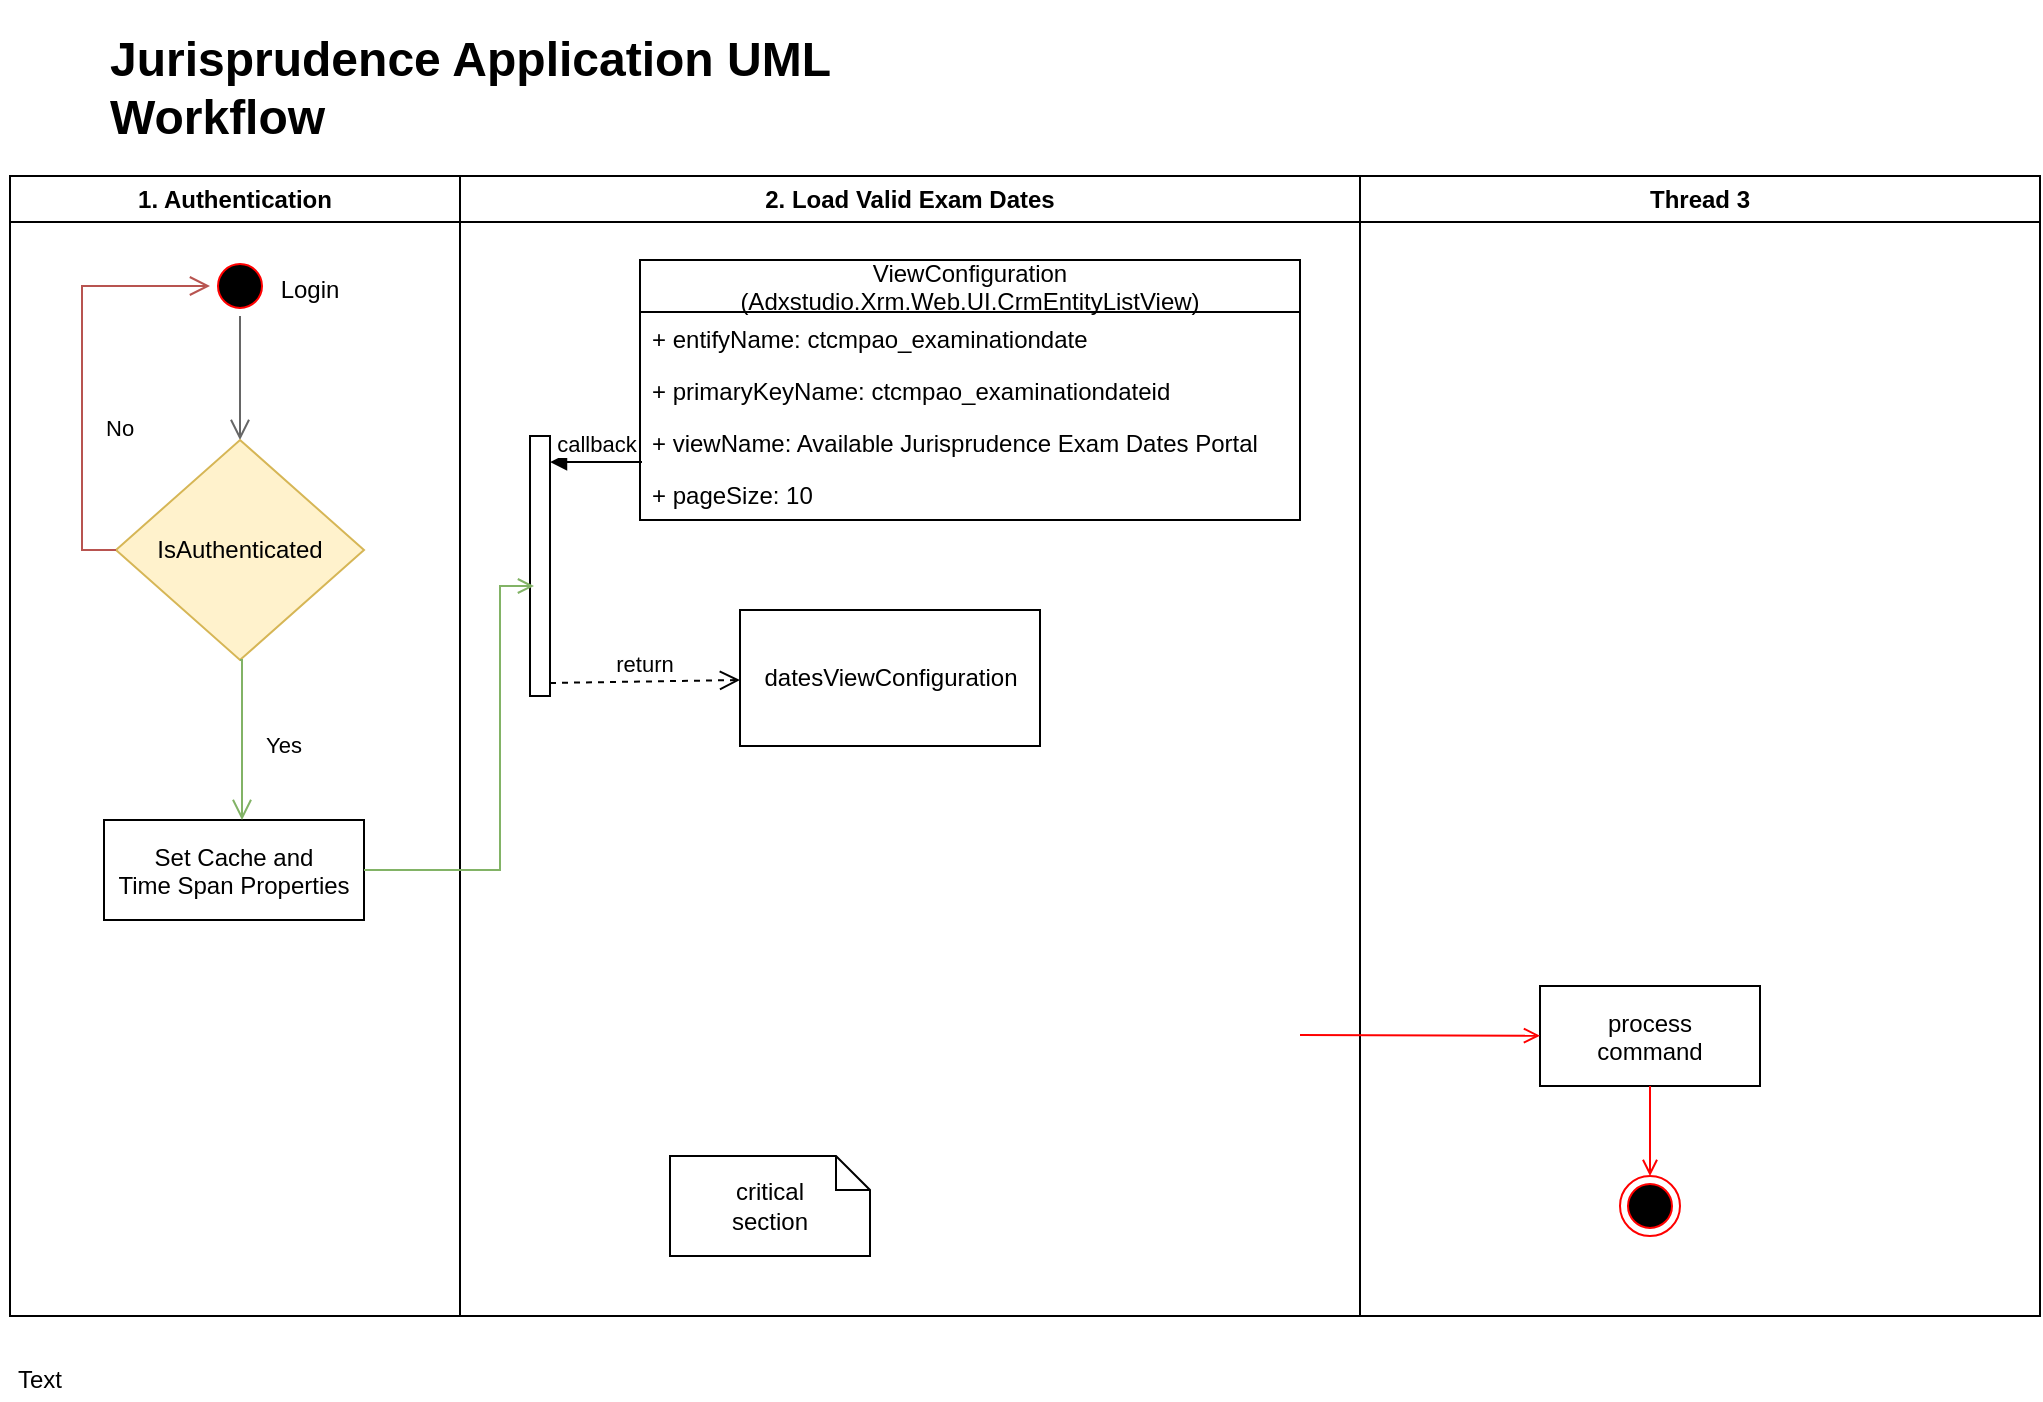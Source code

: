 <mxfile version="12.1.9" type="github" pages="1"><diagram name="Page-1" id="e7e014a7-5840-1c2e-5031-d8a46d1fe8dd"><mxGraphModel dx="1408" dy="699" grid="1" gridSize="10" guides="1" tooltips="1" connect="1" arrows="1" fold="1" page="1" pageScale="1" pageWidth="1169" pageHeight="826" background="#ffffff" math="0" shadow="0"><root><mxCell id="0"/><mxCell id="1" parent="0"/><mxCell id="2" value="1. Authentication" style="swimlane;whiteSpace=wrap" parent="1" vertex="1"><mxGeometry x="165" y="128" width="225" height="570" as="geometry"/></mxCell><mxCell id="5" value="" style="ellipse;shape=startState;fillColor=#000000;strokeColor=#ff0000;" parent="2" vertex="1"><mxGeometry x="100" y="40" width="30" height="30" as="geometry"/></mxCell><mxCell id="6" value="" style="edgeStyle=elbowEdgeStyle;elbow=horizontal;verticalAlign=bottom;endArrow=open;endSize=8;strokeColor=#666666;endFill=1;rounded=0;entryX=0.5;entryY=0;entryDx=0;entryDy=0;fillColor=#f5f5f5;" parent="2" source="5" target="Et23XqPSTgTjZvxR6nic-42" edge="1"><mxGeometry x="100" y="40" as="geometry"><mxPoint x="115.5" y="110" as="targetPoint"/></mxGeometry></mxCell><mxCell id="10" value="Set Cache and &#10;Time Span Properties" style="" parent="2" vertex="1"><mxGeometry x="47" y="322" width="130" height="50" as="geometry"/></mxCell><mxCell id="Et23XqPSTgTjZvxR6nic-42" value="IsAuthenticated" style="rhombus;whiteSpace=wrap;html=1;fillColor=#fff2cc;strokeColor=#d6b656;" vertex="1" parent="2"><mxGeometry x="53" y="132" width="124" height="110" as="geometry"/></mxCell><mxCell id="Et23XqPSTgTjZvxR6nic-45" value="Yes" style="edgeStyle=elbowEdgeStyle;elbow=horizontal;align=left;verticalAlign=top;endArrow=open;endSize=8;strokeColor=#82b366;endFill=1;rounded=0;exitX=0.5;exitY=1;exitDx=0;exitDy=0;fillColor=#d5e8d4;" edge="1" parent="2" source="Et23XqPSTgTjZvxR6nic-42" target="10"><mxGeometry x="-0.27" y="10" relative="1" as="geometry"><mxPoint x="176.5" y="312" as="targetPoint"/><mxPoint x="176.5" y="251.75" as="sourcePoint"/><Array as="points"><mxPoint x="116" y="292"/><mxPoint x="126" y="282"/></Array><mxPoint y="1" as="offset"/></mxGeometry></mxCell><mxCell id="Et23XqPSTgTjZvxR6nic-46" value="No" style="edgeStyle=elbowEdgeStyle;elbow=horizontal;align=left;verticalAlign=top;endArrow=open;endSize=8;strokeColor=#b85450;endFill=1;rounded=0;exitX=0;exitY=0.5;exitDx=0;exitDy=0;fillColor=#f8cecc;entryX=0;entryY=0.5;entryDx=0;entryDy=0;" edge="1" parent="2" source="Et23XqPSTgTjZvxR6nic-42" target="5"><mxGeometry x="-0.136" y="-9" relative="1" as="geometry"><mxPoint x="26" y="275" as="targetPoint"/><mxPoint x="25.5" y="192" as="sourcePoint"/><Array as="points"><mxPoint x="36" y="122"/><mxPoint x="36" y="232"/></Array><mxPoint x="1" y="1" as="offset"/></mxGeometry></mxCell><mxCell id="Et23XqPSTgTjZvxR6nic-47" value="Login" style="text;html=1;strokeColor=none;fillColor=none;align=center;verticalAlign=middle;whiteSpace=wrap;rounded=0;" vertex="1" parent="2"><mxGeometry x="130" y="47" width="40" height="20" as="geometry"/></mxCell><mxCell id="3" value="2. Load Valid Exam Dates" style="swimlane;whiteSpace=wrap" parent="1" vertex="1"><mxGeometry x="390" y="128" width="450" height="570" as="geometry"/></mxCell><mxCell id="31" value="critical&#10;section" style="shape=note;whiteSpace=wrap;size=17" parent="3" vertex="1"><mxGeometry x="105" y="490" width="100" height="50" as="geometry"/></mxCell><mxCell id="Et23XqPSTgTjZvxR6nic-51" value="ViewConfiguration &#10;(Adxstudio.Xrm.Web.UI.CrmEntityListView)" style="swimlane;fontStyle=0;childLayout=stackLayout;horizontal=1;startSize=26;fillColor=none;horizontalStack=0;resizeParent=1;resizeParentMax=0;resizeLast=0;collapsible=1;marginBottom=0;" vertex="1" parent="3"><mxGeometry x="90" y="42" width="330" height="130" as="geometry"/></mxCell><mxCell id="Et23XqPSTgTjZvxR6nic-52" value="+ entifyName: ctcmpao_examinationdate" style="text;strokeColor=none;fillColor=none;align=left;verticalAlign=top;spacingLeft=4;spacingRight=4;overflow=hidden;rotatable=0;points=[[0,0.5],[1,0.5]];portConstraint=eastwest;" vertex="1" parent="Et23XqPSTgTjZvxR6nic-51"><mxGeometry y="26" width="330" height="26" as="geometry"/></mxCell><mxCell id="Et23XqPSTgTjZvxR6nic-53" value="+ primaryKeyName: ctcmpao_examinationdateid" style="text;strokeColor=none;fillColor=none;align=left;verticalAlign=top;spacingLeft=4;spacingRight=4;overflow=hidden;rotatable=0;points=[[0,0.5],[1,0.5]];portConstraint=eastwest;" vertex="1" parent="Et23XqPSTgTjZvxR6nic-51"><mxGeometry y="52" width="330" height="26" as="geometry"/></mxCell><mxCell id="Et23XqPSTgTjZvxR6nic-54" value="+ viewName: Available Jurisprudence Exam Dates Portal" style="text;strokeColor=none;fillColor=none;align=left;verticalAlign=top;spacingLeft=4;spacingRight=4;overflow=hidden;rotatable=0;points=[[0,0.5],[1,0.5]];portConstraint=eastwest;" vertex="1" parent="Et23XqPSTgTjZvxR6nic-51"><mxGeometry y="78" width="330" height="26" as="geometry"/></mxCell><mxCell id="Et23XqPSTgTjZvxR6nic-55" value="+ pageSize: 10" style="text;strokeColor=none;fillColor=none;align=left;verticalAlign=top;spacingLeft=4;spacingRight=4;overflow=hidden;rotatable=0;points=[[0,0.5],[1,0.5]];portConstraint=eastwest;" vertex="1" parent="Et23XqPSTgTjZvxR6nic-51"><mxGeometry y="104" width="330" height="26" as="geometry"/></mxCell><mxCell id="Et23XqPSTgTjZvxR6nic-58" value="datesViewConfiguration" style="html=1;" vertex="1" parent="3"><mxGeometry x="140" y="217" width="150" height="68" as="geometry"/></mxCell><mxCell id="Et23XqPSTgTjZvxR6nic-61" value="" style="html=1;points=[];perimeter=orthogonalPerimeter;" vertex="1" parent="3"><mxGeometry x="35" y="130" width="10" height="130" as="geometry"/></mxCell><mxCell id="Et23XqPSTgTjZvxR6nic-62" value="callback" style="html=1;verticalAlign=bottom;endArrow=block;exitX=0.003;exitY=0.885;exitDx=0;exitDy=0;exitPerimeter=0;" edge="1" target="Et23XqPSTgTjZvxR6nic-61" parent="3" source="Et23XqPSTgTjZvxR6nic-54"><mxGeometry relative="1" as="geometry"><mxPoint x="105" y="172" as="sourcePoint"/></mxGeometry></mxCell><mxCell id="Et23XqPSTgTjZvxR6nic-63" value="return" style="html=1;verticalAlign=bottom;endArrow=open;dashed=1;endSize=8;exitX=1;exitY=0.95;" edge="1" source="Et23XqPSTgTjZvxR6nic-61" parent="3"><mxGeometry relative="1" as="geometry"><mxPoint x="140" y="252" as="targetPoint"/></mxGeometry></mxCell><mxCell id="4" value="Thread 3" style="swimlane;whiteSpace=wrap" parent="1" vertex="1"><mxGeometry x="840" y="128" width="340" height="570" as="geometry"/></mxCell><mxCell id="33" value="process&#10;command" style="" parent="4" vertex="1"><mxGeometry x="90" y="405" width="110" height="50" as="geometry"/></mxCell><mxCell id="37" value="" style="edgeStyle=none;strokeColor=#FF0000;endArrow=open;endFill=1;rounded=0" parent="4" target="33" edge="1"><mxGeometry width="100" height="100" relative="1" as="geometry"><mxPoint x="-30" y="429.5" as="sourcePoint"/><mxPoint x="90" y="429.5" as="targetPoint"/></mxGeometry></mxCell><mxCell id="38" value="" style="ellipse;shape=endState;fillColor=#000000;strokeColor=#ff0000" parent="4" vertex="1"><mxGeometry x="130" y="500" width="30" height="30" as="geometry"/></mxCell><mxCell id="39" value="" style="endArrow=open;strokeColor=#FF0000;endFill=1;rounded=0" parent="4" source="33" target="38" edge="1"><mxGeometry relative="1" as="geometry"/></mxCell><mxCell id="20" value="" style="endArrow=open;strokeColor=#82b366;endFill=1;rounded=0;fillColor=#d5e8d4;entryX=0.2;entryY=0.577;entryDx=0;entryDy=0;entryPerimeter=0;" parent="1" source="10" target="Et23XqPSTgTjZvxR6nic-61" edge="1"><mxGeometry relative="1" as="geometry"><mxPoint x="450" y="205" as="targetPoint"/><Array as="points"><mxPoint x="410" y="475"/><mxPoint x="410" y="333"/></Array></mxGeometry></mxCell><mxCell id="Et23XqPSTgTjZvxR6nic-41" value="&lt;h1&gt;Jurisprudence Application UML Workflow&lt;/h1&gt;" style="text;html=1;strokeColor=none;fillColor=none;spacing=5;spacingTop=-20;whiteSpace=wrap;overflow=hidden;rounded=0;" vertex="1" parent="1"><mxGeometry x="210" y="50" width="420" height="60" as="geometry"/></mxCell><mxCell id="Et23XqPSTgTjZvxR6nic-43" value="Text" style="text;html=1;strokeColor=none;fillColor=none;align=center;verticalAlign=middle;whiteSpace=wrap;rounded=0;" vertex="1" parent="1"><mxGeometry x="160" y="720" width="40" height="20" as="geometry"/></mxCell></root></mxGraphModel></diagram></mxfile>